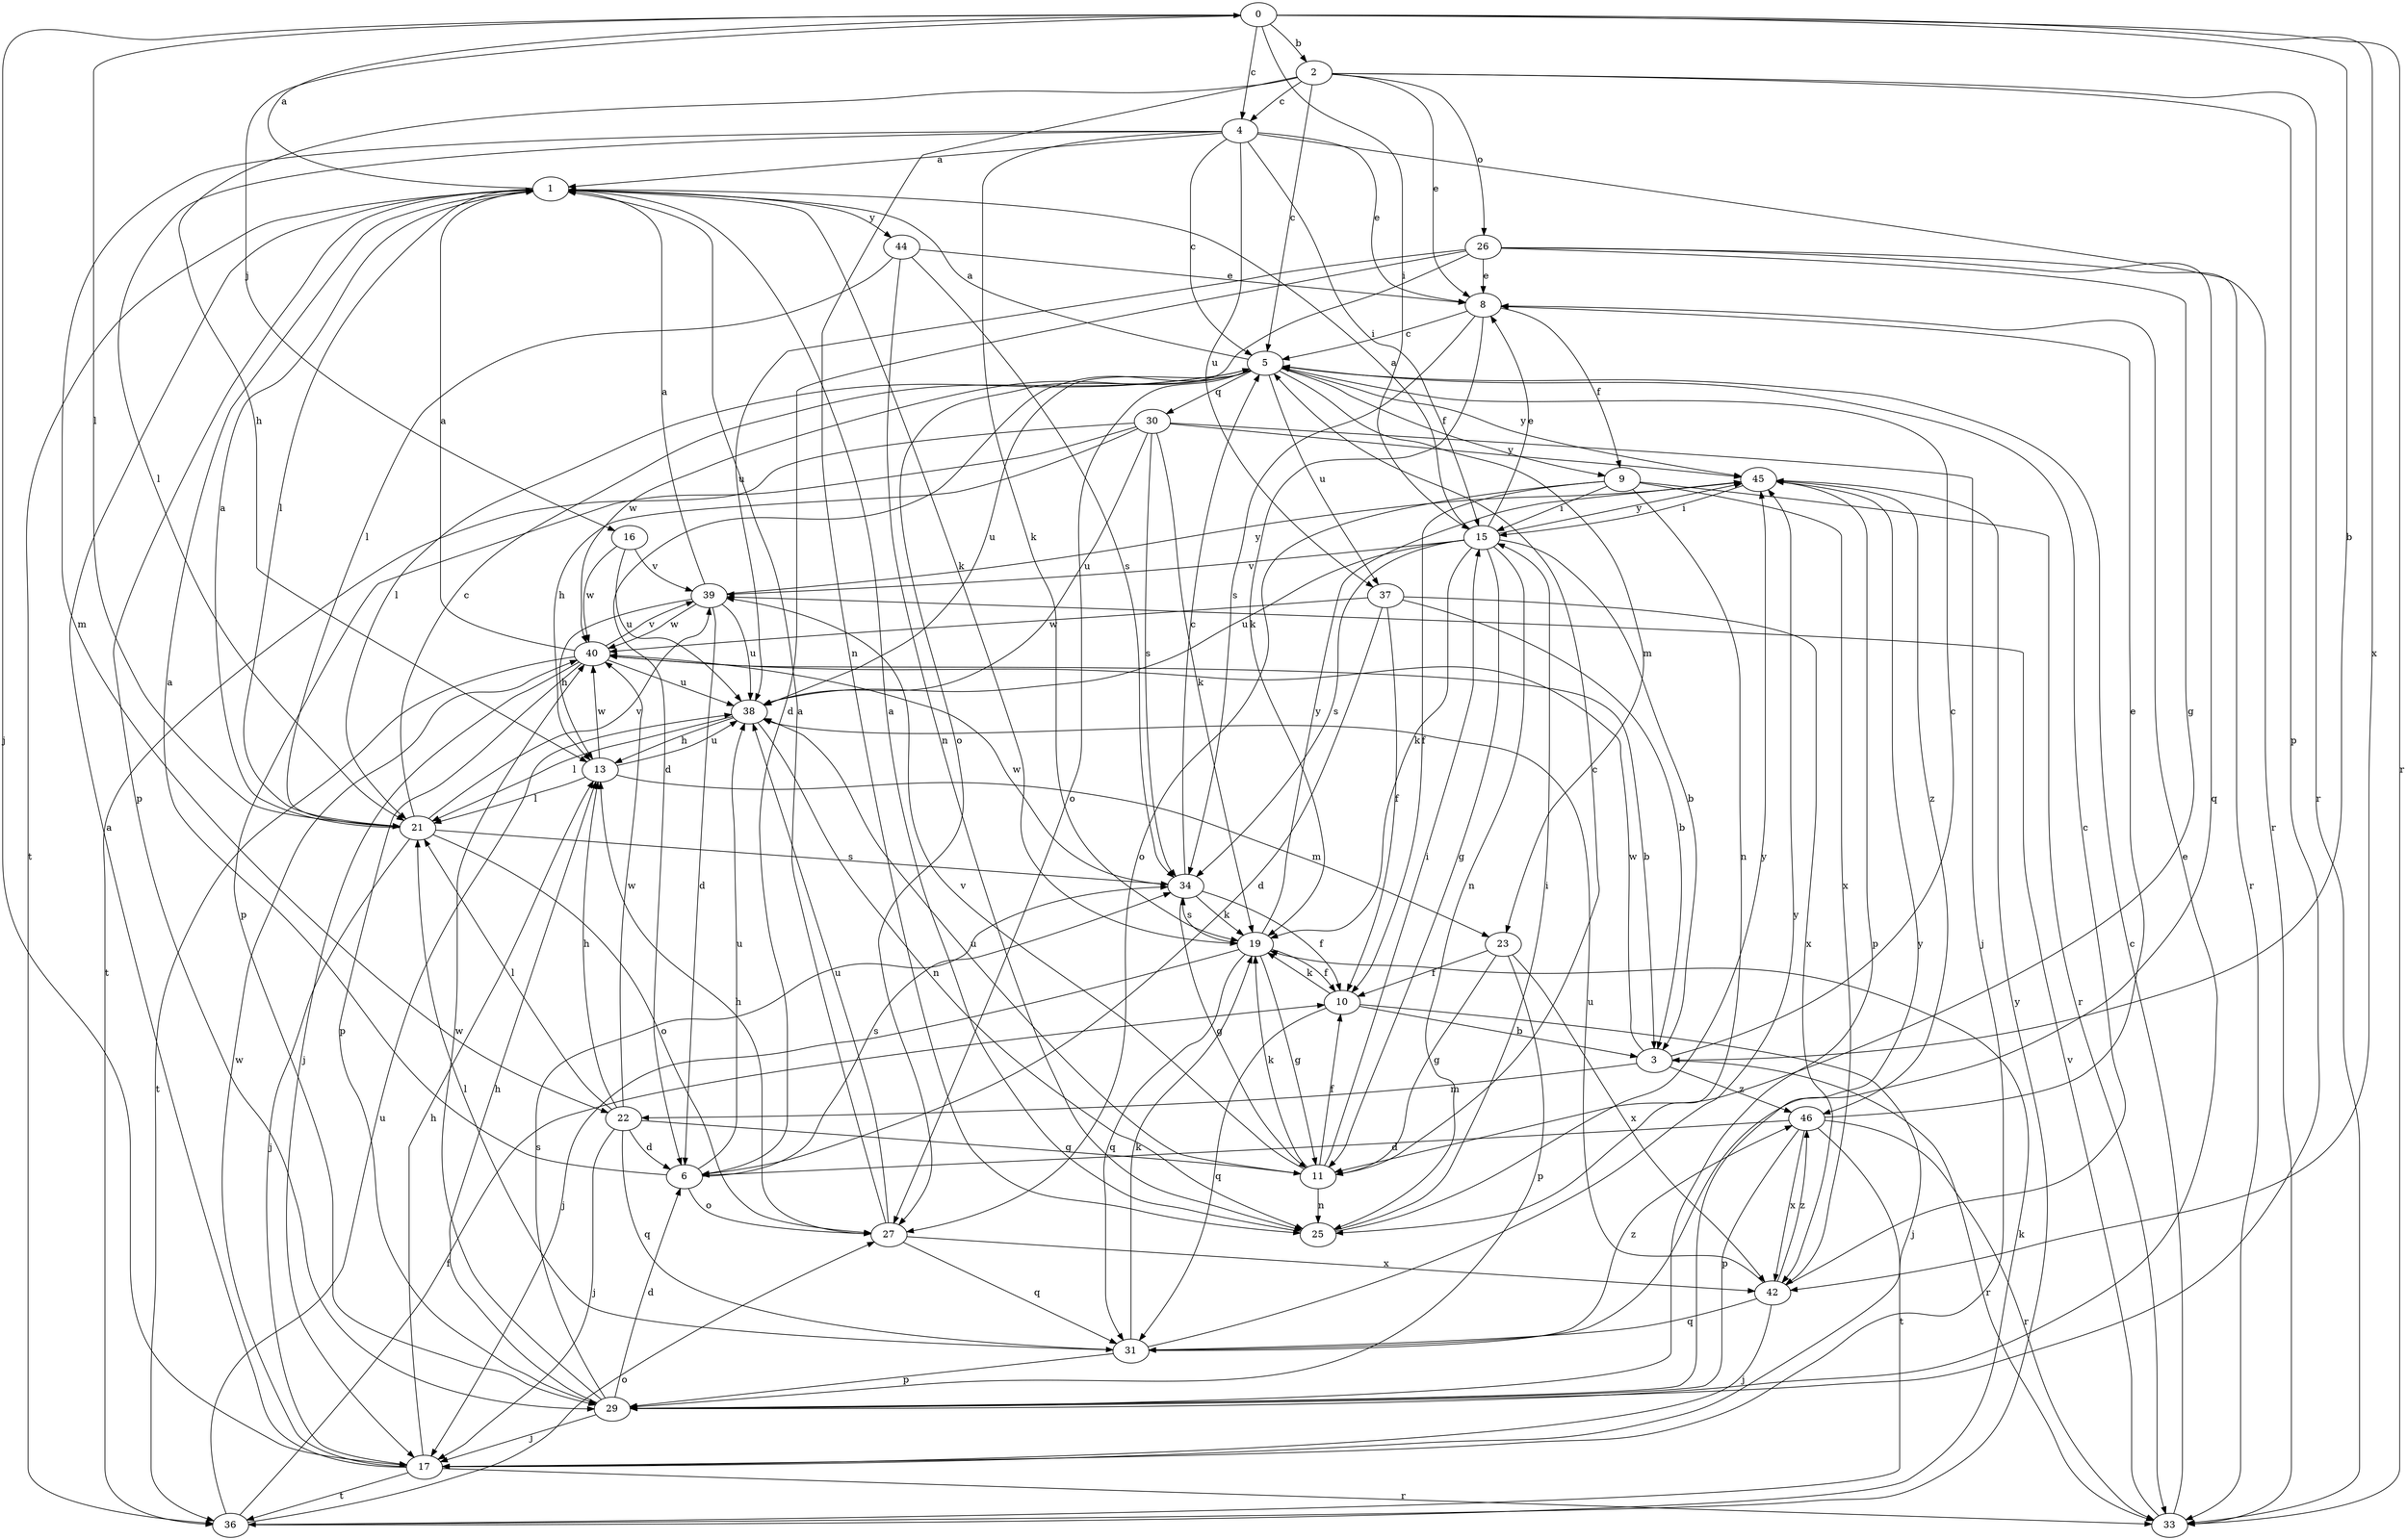 strict digraph  {
0;
1;
2;
3;
4;
5;
6;
8;
9;
10;
11;
13;
15;
16;
17;
19;
21;
22;
23;
25;
26;
27;
29;
30;
31;
33;
34;
36;
37;
38;
39;
40;
42;
44;
45;
46;
0 -> 2  [label=b];
0 -> 3  [label=b];
0 -> 4  [label=c];
0 -> 15  [label=i];
0 -> 16  [label=j];
0 -> 17  [label=j];
0 -> 21  [label=l];
0 -> 33  [label=r];
0 -> 42  [label=x];
1 -> 0  [label=a];
1 -> 19  [label=k];
1 -> 21  [label=l];
1 -> 29  [label=p];
1 -> 36  [label=t];
1 -> 44  [label=y];
2 -> 4  [label=c];
2 -> 5  [label=c];
2 -> 8  [label=e];
2 -> 13  [label=h];
2 -> 25  [label=n];
2 -> 26  [label=o];
2 -> 29  [label=p];
2 -> 33  [label=r];
3 -> 5  [label=c];
3 -> 22  [label=m];
3 -> 33  [label=r];
3 -> 40  [label=w];
3 -> 46  [label=z];
4 -> 1  [label=a];
4 -> 5  [label=c];
4 -> 8  [label=e];
4 -> 15  [label=i];
4 -> 19  [label=k];
4 -> 21  [label=l];
4 -> 22  [label=m];
4 -> 33  [label=r];
4 -> 37  [label=u];
5 -> 1  [label=a];
5 -> 6  [label=d];
5 -> 9  [label=f];
5 -> 21  [label=l];
5 -> 23  [label=m];
5 -> 27  [label=o];
5 -> 30  [label=q];
5 -> 37  [label=u];
5 -> 38  [label=u];
5 -> 40  [label=w];
5 -> 45  [label=y];
6 -> 1  [label=a];
6 -> 27  [label=o];
6 -> 34  [label=s];
6 -> 38  [label=u];
8 -> 5  [label=c];
8 -> 9  [label=f];
8 -> 19  [label=k];
8 -> 34  [label=s];
9 -> 10  [label=f];
9 -> 15  [label=i];
9 -> 25  [label=n];
9 -> 27  [label=o];
9 -> 33  [label=r];
9 -> 42  [label=x];
10 -> 3  [label=b];
10 -> 17  [label=j];
10 -> 19  [label=k];
10 -> 31  [label=q];
11 -> 5  [label=c];
11 -> 10  [label=f];
11 -> 15  [label=i];
11 -> 19  [label=k];
11 -> 25  [label=n];
11 -> 38  [label=u];
11 -> 39  [label=v];
13 -> 21  [label=l];
13 -> 23  [label=m];
13 -> 38  [label=u];
13 -> 40  [label=w];
15 -> 1  [label=a];
15 -> 3  [label=b];
15 -> 8  [label=e];
15 -> 11  [label=g];
15 -> 19  [label=k];
15 -> 25  [label=n];
15 -> 34  [label=s];
15 -> 38  [label=u];
15 -> 39  [label=v];
15 -> 45  [label=y];
16 -> 38  [label=u];
16 -> 39  [label=v];
16 -> 40  [label=w];
17 -> 1  [label=a];
17 -> 13  [label=h];
17 -> 33  [label=r];
17 -> 36  [label=t];
17 -> 40  [label=w];
19 -> 10  [label=f];
19 -> 11  [label=g];
19 -> 17  [label=j];
19 -> 31  [label=q];
19 -> 34  [label=s];
19 -> 45  [label=y];
21 -> 1  [label=a];
21 -> 5  [label=c];
21 -> 17  [label=j];
21 -> 27  [label=o];
21 -> 34  [label=s];
21 -> 39  [label=v];
22 -> 6  [label=d];
22 -> 11  [label=g];
22 -> 13  [label=h];
22 -> 17  [label=j];
22 -> 21  [label=l];
22 -> 31  [label=q];
22 -> 40  [label=w];
23 -> 10  [label=f];
23 -> 11  [label=g];
23 -> 29  [label=p];
23 -> 42  [label=x];
25 -> 1  [label=a];
25 -> 15  [label=i];
25 -> 45  [label=y];
26 -> 6  [label=d];
26 -> 8  [label=e];
26 -> 11  [label=g];
26 -> 27  [label=o];
26 -> 31  [label=q];
26 -> 33  [label=r];
26 -> 38  [label=u];
27 -> 1  [label=a];
27 -> 13  [label=h];
27 -> 31  [label=q];
27 -> 38  [label=u];
27 -> 42  [label=x];
29 -> 6  [label=d];
29 -> 8  [label=e];
29 -> 13  [label=h];
29 -> 17  [label=j];
29 -> 34  [label=s];
29 -> 40  [label=w];
29 -> 45  [label=y];
30 -> 13  [label=h];
30 -> 17  [label=j];
30 -> 19  [label=k];
30 -> 29  [label=p];
30 -> 34  [label=s];
30 -> 36  [label=t];
30 -> 38  [label=u];
30 -> 45  [label=y];
31 -> 19  [label=k];
31 -> 21  [label=l];
31 -> 29  [label=p];
31 -> 45  [label=y];
31 -> 46  [label=z];
33 -> 5  [label=c];
33 -> 39  [label=v];
34 -> 5  [label=c];
34 -> 10  [label=f];
34 -> 11  [label=g];
34 -> 19  [label=k];
34 -> 40  [label=w];
36 -> 10  [label=f];
36 -> 19  [label=k];
36 -> 27  [label=o];
36 -> 38  [label=u];
36 -> 45  [label=y];
37 -> 3  [label=b];
37 -> 6  [label=d];
37 -> 10  [label=f];
37 -> 40  [label=w];
37 -> 42  [label=x];
38 -> 13  [label=h];
38 -> 21  [label=l];
38 -> 25  [label=n];
39 -> 1  [label=a];
39 -> 6  [label=d];
39 -> 13  [label=h];
39 -> 38  [label=u];
39 -> 40  [label=w];
39 -> 45  [label=y];
40 -> 1  [label=a];
40 -> 3  [label=b];
40 -> 17  [label=j];
40 -> 29  [label=p];
40 -> 36  [label=t];
40 -> 38  [label=u];
40 -> 39  [label=v];
42 -> 5  [label=c];
42 -> 17  [label=j];
42 -> 31  [label=q];
42 -> 38  [label=u];
42 -> 46  [label=z];
44 -> 8  [label=e];
44 -> 21  [label=l];
44 -> 25  [label=n];
44 -> 34  [label=s];
45 -> 15  [label=i];
45 -> 29  [label=p];
45 -> 46  [label=z];
46 -> 6  [label=d];
46 -> 8  [label=e];
46 -> 29  [label=p];
46 -> 33  [label=r];
46 -> 36  [label=t];
46 -> 42  [label=x];
}
